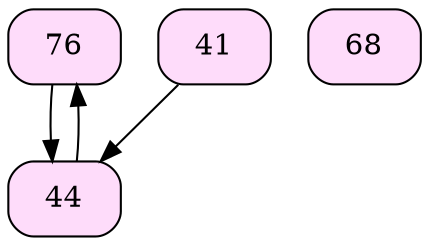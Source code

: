 /* x.gv */
digraph mainmap {
	node [
		shape = "Mrecord"
		style = filled
		fillcolor = "#FEDCFA"
		labelloc = "t"
		splines = true
		overlap = false
	]
//START nodes
	1 [label="76",];//node
	2 [label="44",];//node
	3 [label="41",];//node
	4 [label="68",]//node
//END nodes

//START edges
	1->2;//edge
	2->1;//edge
	3->2;//edge
//END edges


}
